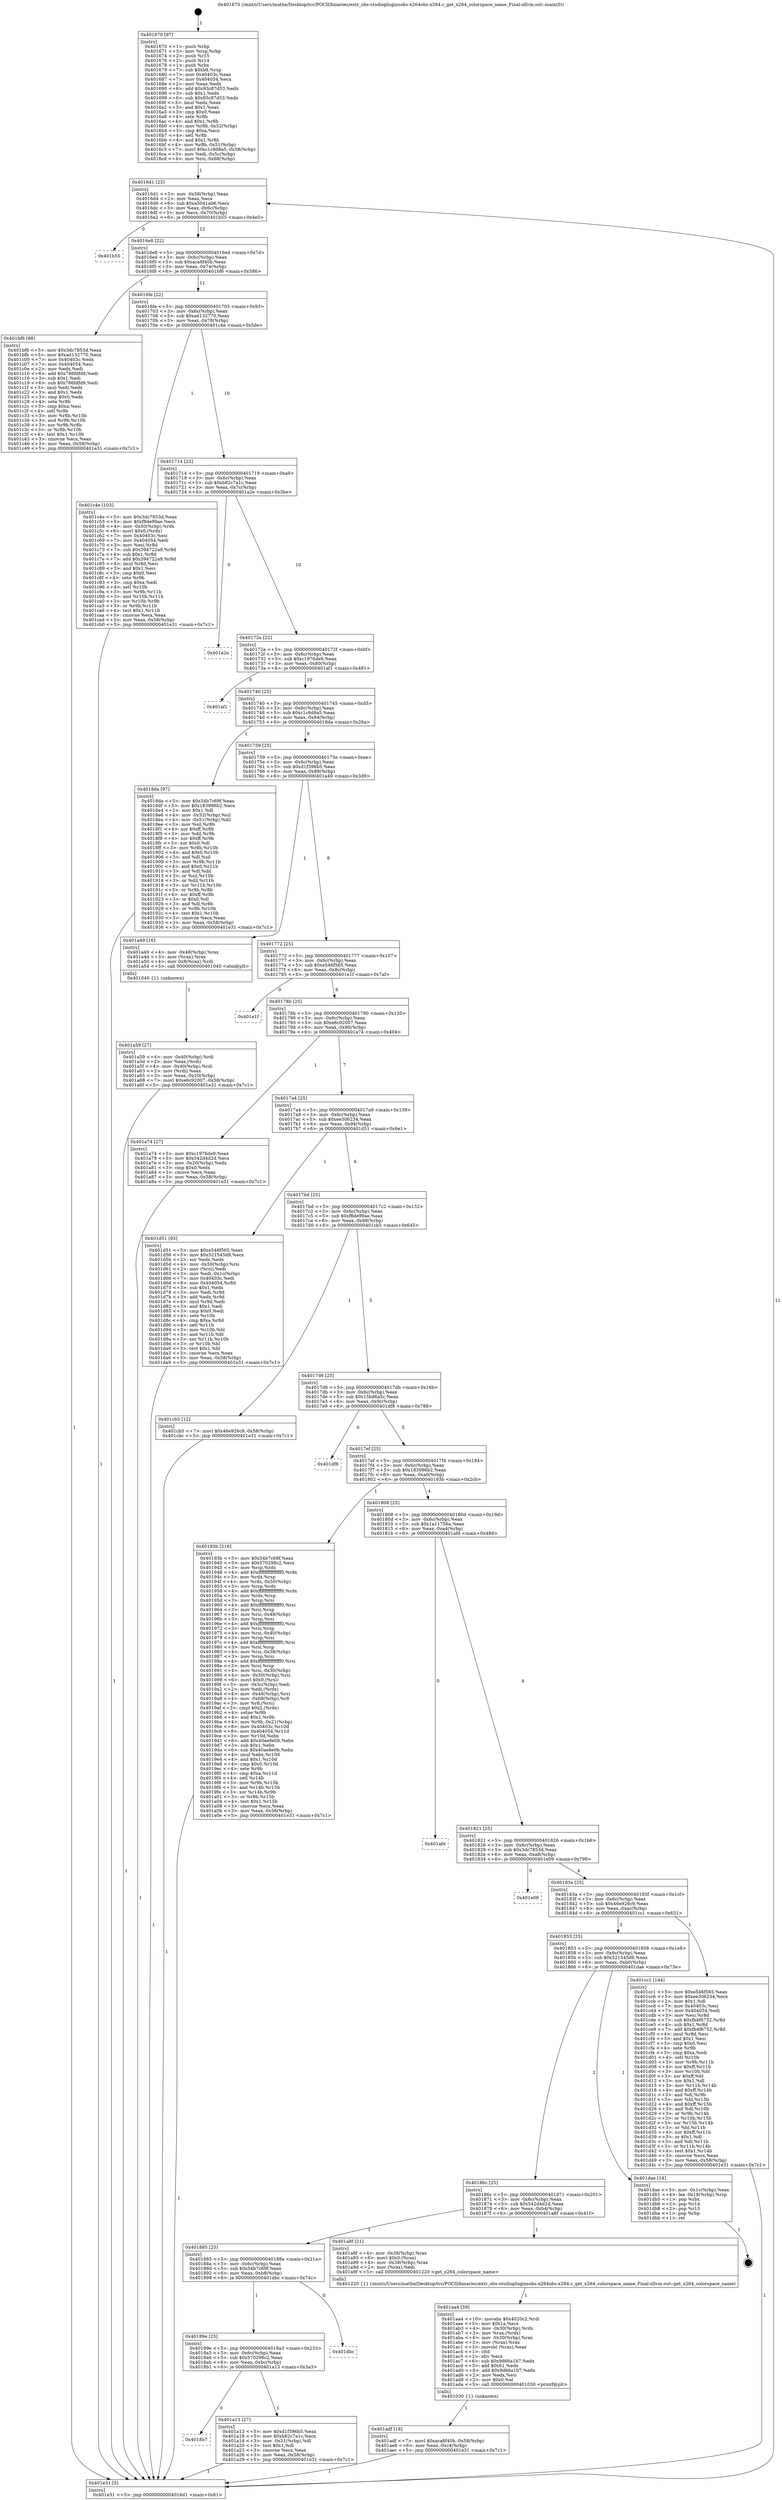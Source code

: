 digraph "0x401670" {
  label = "0x401670 (/mnt/c/Users/mathe/Desktop/tcc/POCII/binaries/extr_obs-studiopluginsobs-x264obs-x264.c_get_x264_colorspace_name_Final-ollvm.out::main(0))"
  labelloc = "t"
  node[shape=record]

  Entry [label="",width=0.3,height=0.3,shape=circle,fillcolor=black,style=filled]
  "0x4016d1" [label="{
     0x4016d1 [23]\l
     | [instrs]\l
     &nbsp;&nbsp;0x4016d1 \<+3\>: mov -0x58(%rbp),%eax\l
     &nbsp;&nbsp;0x4016d4 \<+2\>: mov %eax,%ecx\l
     &nbsp;&nbsp;0x4016d6 \<+6\>: sub $0xa5041a06,%ecx\l
     &nbsp;&nbsp;0x4016dc \<+3\>: mov %eax,-0x6c(%rbp)\l
     &nbsp;&nbsp;0x4016df \<+3\>: mov %ecx,-0x70(%rbp)\l
     &nbsp;&nbsp;0x4016e2 \<+6\>: je 0000000000401b55 \<main+0x4e5\>\l
  }"]
  "0x401b55" [label="{
     0x401b55\l
  }", style=dashed]
  "0x4016e8" [label="{
     0x4016e8 [22]\l
     | [instrs]\l
     &nbsp;&nbsp;0x4016e8 \<+5\>: jmp 00000000004016ed \<main+0x7d\>\l
     &nbsp;&nbsp;0x4016ed \<+3\>: mov -0x6c(%rbp),%eax\l
     &nbsp;&nbsp;0x4016f0 \<+5\>: sub $0xaca8f40b,%eax\l
     &nbsp;&nbsp;0x4016f5 \<+3\>: mov %eax,-0x74(%rbp)\l
     &nbsp;&nbsp;0x4016f8 \<+6\>: je 0000000000401bf6 \<main+0x586\>\l
  }"]
  Exit [label="",width=0.3,height=0.3,shape=circle,fillcolor=black,style=filled,peripheries=2]
  "0x401bf6" [label="{
     0x401bf6 [88]\l
     | [instrs]\l
     &nbsp;&nbsp;0x401bf6 \<+5\>: mov $0x3dc7853d,%eax\l
     &nbsp;&nbsp;0x401bfb \<+5\>: mov $0xad132770,%ecx\l
     &nbsp;&nbsp;0x401c00 \<+7\>: mov 0x40403c,%edx\l
     &nbsp;&nbsp;0x401c07 \<+7\>: mov 0x404054,%esi\l
     &nbsp;&nbsp;0x401c0e \<+2\>: mov %edx,%edi\l
     &nbsp;&nbsp;0x401c10 \<+6\>: add $0x786fdfd9,%edi\l
     &nbsp;&nbsp;0x401c16 \<+3\>: sub $0x1,%edi\l
     &nbsp;&nbsp;0x401c19 \<+6\>: sub $0x786fdfd9,%edi\l
     &nbsp;&nbsp;0x401c1f \<+3\>: imul %edi,%edx\l
     &nbsp;&nbsp;0x401c22 \<+3\>: and $0x1,%edx\l
     &nbsp;&nbsp;0x401c25 \<+3\>: cmp $0x0,%edx\l
     &nbsp;&nbsp;0x401c28 \<+4\>: sete %r8b\l
     &nbsp;&nbsp;0x401c2c \<+3\>: cmp $0xa,%esi\l
     &nbsp;&nbsp;0x401c2f \<+4\>: setl %r9b\l
     &nbsp;&nbsp;0x401c33 \<+3\>: mov %r8b,%r10b\l
     &nbsp;&nbsp;0x401c36 \<+3\>: and %r9b,%r10b\l
     &nbsp;&nbsp;0x401c39 \<+3\>: xor %r9b,%r8b\l
     &nbsp;&nbsp;0x401c3c \<+3\>: or %r8b,%r10b\l
     &nbsp;&nbsp;0x401c3f \<+4\>: test $0x1,%r10b\l
     &nbsp;&nbsp;0x401c43 \<+3\>: cmovne %ecx,%eax\l
     &nbsp;&nbsp;0x401c46 \<+3\>: mov %eax,-0x58(%rbp)\l
     &nbsp;&nbsp;0x401c49 \<+5\>: jmp 0000000000401e31 \<main+0x7c1\>\l
  }"]
  "0x4016fe" [label="{
     0x4016fe [22]\l
     | [instrs]\l
     &nbsp;&nbsp;0x4016fe \<+5\>: jmp 0000000000401703 \<main+0x93\>\l
     &nbsp;&nbsp;0x401703 \<+3\>: mov -0x6c(%rbp),%eax\l
     &nbsp;&nbsp;0x401706 \<+5\>: sub $0xad132770,%eax\l
     &nbsp;&nbsp;0x40170b \<+3\>: mov %eax,-0x78(%rbp)\l
     &nbsp;&nbsp;0x40170e \<+6\>: je 0000000000401c4e \<main+0x5de\>\l
  }"]
  "0x401adf" [label="{
     0x401adf [18]\l
     | [instrs]\l
     &nbsp;&nbsp;0x401adf \<+7\>: movl $0xaca8f40b,-0x58(%rbp)\l
     &nbsp;&nbsp;0x401ae6 \<+6\>: mov %eax,-0xc4(%rbp)\l
     &nbsp;&nbsp;0x401aec \<+5\>: jmp 0000000000401e31 \<main+0x7c1\>\l
  }"]
  "0x401c4e" [label="{
     0x401c4e [103]\l
     | [instrs]\l
     &nbsp;&nbsp;0x401c4e \<+5\>: mov $0x3dc7853d,%eax\l
     &nbsp;&nbsp;0x401c53 \<+5\>: mov $0xf8de99ae,%ecx\l
     &nbsp;&nbsp;0x401c58 \<+4\>: mov -0x50(%rbp),%rdx\l
     &nbsp;&nbsp;0x401c5c \<+6\>: movl $0x0,(%rdx)\l
     &nbsp;&nbsp;0x401c62 \<+7\>: mov 0x40403c,%esi\l
     &nbsp;&nbsp;0x401c69 \<+7\>: mov 0x404054,%edi\l
     &nbsp;&nbsp;0x401c70 \<+3\>: mov %esi,%r8d\l
     &nbsp;&nbsp;0x401c73 \<+7\>: sub $0x394722a9,%r8d\l
     &nbsp;&nbsp;0x401c7a \<+4\>: sub $0x1,%r8d\l
     &nbsp;&nbsp;0x401c7e \<+7\>: add $0x394722a9,%r8d\l
     &nbsp;&nbsp;0x401c85 \<+4\>: imul %r8d,%esi\l
     &nbsp;&nbsp;0x401c89 \<+3\>: and $0x1,%esi\l
     &nbsp;&nbsp;0x401c8c \<+3\>: cmp $0x0,%esi\l
     &nbsp;&nbsp;0x401c8f \<+4\>: sete %r9b\l
     &nbsp;&nbsp;0x401c93 \<+3\>: cmp $0xa,%edi\l
     &nbsp;&nbsp;0x401c96 \<+4\>: setl %r10b\l
     &nbsp;&nbsp;0x401c9a \<+3\>: mov %r9b,%r11b\l
     &nbsp;&nbsp;0x401c9d \<+3\>: and %r10b,%r11b\l
     &nbsp;&nbsp;0x401ca0 \<+3\>: xor %r10b,%r9b\l
     &nbsp;&nbsp;0x401ca3 \<+3\>: or %r9b,%r11b\l
     &nbsp;&nbsp;0x401ca6 \<+4\>: test $0x1,%r11b\l
     &nbsp;&nbsp;0x401caa \<+3\>: cmovne %ecx,%eax\l
     &nbsp;&nbsp;0x401cad \<+3\>: mov %eax,-0x58(%rbp)\l
     &nbsp;&nbsp;0x401cb0 \<+5\>: jmp 0000000000401e31 \<main+0x7c1\>\l
  }"]
  "0x401714" [label="{
     0x401714 [22]\l
     | [instrs]\l
     &nbsp;&nbsp;0x401714 \<+5\>: jmp 0000000000401719 \<main+0xa9\>\l
     &nbsp;&nbsp;0x401719 \<+3\>: mov -0x6c(%rbp),%eax\l
     &nbsp;&nbsp;0x40171c \<+5\>: sub $0xb82c7a1c,%eax\l
     &nbsp;&nbsp;0x401721 \<+3\>: mov %eax,-0x7c(%rbp)\l
     &nbsp;&nbsp;0x401724 \<+6\>: je 0000000000401a2e \<main+0x3be\>\l
  }"]
  "0x401aa4" [label="{
     0x401aa4 [59]\l
     | [instrs]\l
     &nbsp;&nbsp;0x401aa4 \<+10\>: movabs $0x4020c2,%rdi\l
     &nbsp;&nbsp;0x401aae \<+5\>: mov $0x1a,%ecx\l
     &nbsp;&nbsp;0x401ab3 \<+4\>: mov -0x30(%rbp),%rdx\l
     &nbsp;&nbsp;0x401ab7 \<+3\>: mov %rax,(%rdx)\l
     &nbsp;&nbsp;0x401aba \<+4\>: mov -0x30(%rbp),%rax\l
     &nbsp;&nbsp;0x401abe \<+3\>: mov (%rax),%rax\l
     &nbsp;&nbsp;0x401ac1 \<+3\>: movsbl (%rax),%eax\l
     &nbsp;&nbsp;0x401ac4 \<+1\>: cltd\l
     &nbsp;&nbsp;0x401ac5 \<+2\>: idiv %ecx\l
     &nbsp;&nbsp;0x401ac7 \<+6\>: sub $0x9d66a1b7,%edx\l
     &nbsp;&nbsp;0x401acd \<+3\>: add $0x61,%edx\l
     &nbsp;&nbsp;0x401ad0 \<+6\>: add $0x9d66a1b7,%edx\l
     &nbsp;&nbsp;0x401ad6 \<+2\>: mov %edx,%esi\l
     &nbsp;&nbsp;0x401ad8 \<+2\>: mov $0x0,%al\l
     &nbsp;&nbsp;0x401ada \<+5\>: call 0000000000401030 \<printf@plt\>\l
     | [calls]\l
     &nbsp;&nbsp;0x401030 \{1\} (unknown)\l
  }"]
  "0x401a2e" [label="{
     0x401a2e\l
  }", style=dashed]
  "0x40172a" [label="{
     0x40172a [22]\l
     | [instrs]\l
     &nbsp;&nbsp;0x40172a \<+5\>: jmp 000000000040172f \<main+0xbf\>\l
     &nbsp;&nbsp;0x40172f \<+3\>: mov -0x6c(%rbp),%eax\l
     &nbsp;&nbsp;0x401732 \<+5\>: sub $0xc1976de9,%eax\l
     &nbsp;&nbsp;0x401737 \<+3\>: mov %eax,-0x80(%rbp)\l
     &nbsp;&nbsp;0x40173a \<+6\>: je 0000000000401af1 \<main+0x481\>\l
  }"]
  "0x401a59" [label="{
     0x401a59 [27]\l
     | [instrs]\l
     &nbsp;&nbsp;0x401a59 \<+4\>: mov -0x40(%rbp),%rdi\l
     &nbsp;&nbsp;0x401a5d \<+2\>: mov %eax,(%rdi)\l
     &nbsp;&nbsp;0x401a5f \<+4\>: mov -0x40(%rbp),%rdi\l
     &nbsp;&nbsp;0x401a63 \<+2\>: mov (%rdi),%eax\l
     &nbsp;&nbsp;0x401a65 \<+3\>: mov %eax,-0x20(%rbp)\l
     &nbsp;&nbsp;0x401a68 \<+7\>: movl $0xe6c92007,-0x58(%rbp)\l
     &nbsp;&nbsp;0x401a6f \<+5\>: jmp 0000000000401e31 \<main+0x7c1\>\l
  }"]
  "0x401af1" [label="{
     0x401af1\l
  }", style=dashed]
  "0x401740" [label="{
     0x401740 [25]\l
     | [instrs]\l
     &nbsp;&nbsp;0x401740 \<+5\>: jmp 0000000000401745 \<main+0xd5\>\l
     &nbsp;&nbsp;0x401745 \<+3\>: mov -0x6c(%rbp),%eax\l
     &nbsp;&nbsp;0x401748 \<+5\>: sub $0xc1c9d8a5,%eax\l
     &nbsp;&nbsp;0x40174d \<+6\>: mov %eax,-0x84(%rbp)\l
     &nbsp;&nbsp;0x401753 \<+6\>: je 00000000004018da \<main+0x26a\>\l
  }"]
  "0x4018b7" [label="{
     0x4018b7\l
  }", style=dashed]
  "0x4018da" [label="{
     0x4018da [97]\l
     | [instrs]\l
     &nbsp;&nbsp;0x4018da \<+5\>: mov $0x54b7c69f,%eax\l
     &nbsp;&nbsp;0x4018df \<+5\>: mov $0x183996b2,%ecx\l
     &nbsp;&nbsp;0x4018e4 \<+2\>: mov $0x1,%dl\l
     &nbsp;&nbsp;0x4018e6 \<+4\>: mov -0x52(%rbp),%sil\l
     &nbsp;&nbsp;0x4018ea \<+4\>: mov -0x51(%rbp),%dil\l
     &nbsp;&nbsp;0x4018ee \<+3\>: mov %sil,%r8b\l
     &nbsp;&nbsp;0x4018f1 \<+4\>: xor $0xff,%r8b\l
     &nbsp;&nbsp;0x4018f5 \<+3\>: mov %dil,%r9b\l
     &nbsp;&nbsp;0x4018f8 \<+4\>: xor $0xff,%r9b\l
     &nbsp;&nbsp;0x4018fc \<+3\>: xor $0x0,%dl\l
     &nbsp;&nbsp;0x4018ff \<+3\>: mov %r8b,%r10b\l
     &nbsp;&nbsp;0x401902 \<+4\>: and $0x0,%r10b\l
     &nbsp;&nbsp;0x401906 \<+3\>: and %dl,%sil\l
     &nbsp;&nbsp;0x401909 \<+3\>: mov %r9b,%r11b\l
     &nbsp;&nbsp;0x40190c \<+4\>: and $0x0,%r11b\l
     &nbsp;&nbsp;0x401910 \<+3\>: and %dl,%dil\l
     &nbsp;&nbsp;0x401913 \<+3\>: or %sil,%r10b\l
     &nbsp;&nbsp;0x401916 \<+3\>: or %dil,%r11b\l
     &nbsp;&nbsp;0x401919 \<+3\>: xor %r11b,%r10b\l
     &nbsp;&nbsp;0x40191c \<+3\>: or %r9b,%r8b\l
     &nbsp;&nbsp;0x40191f \<+4\>: xor $0xff,%r8b\l
     &nbsp;&nbsp;0x401923 \<+3\>: or $0x0,%dl\l
     &nbsp;&nbsp;0x401926 \<+3\>: and %dl,%r8b\l
     &nbsp;&nbsp;0x401929 \<+3\>: or %r8b,%r10b\l
     &nbsp;&nbsp;0x40192c \<+4\>: test $0x1,%r10b\l
     &nbsp;&nbsp;0x401930 \<+3\>: cmovne %ecx,%eax\l
     &nbsp;&nbsp;0x401933 \<+3\>: mov %eax,-0x58(%rbp)\l
     &nbsp;&nbsp;0x401936 \<+5\>: jmp 0000000000401e31 \<main+0x7c1\>\l
  }"]
  "0x401759" [label="{
     0x401759 [25]\l
     | [instrs]\l
     &nbsp;&nbsp;0x401759 \<+5\>: jmp 000000000040175e \<main+0xee\>\l
     &nbsp;&nbsp;0x40175e \<+3\>: mov -0x6c(%rbp),%eax\l
     &nbsp;&nbsp;0x401761 \<+5\>: sub $0xd1f396b5,%eax\l
     &nbsp;&nbsp;0x401766 \<+6\>: mov %eax,-0x88(%rbp)\l
     &nbsp;&nbsp;0x40176c \<+6\>: je 0000000000401a49 \<main+0x3d9\>\l
  }"]
  "0x401e31" [label="{
     0x401e31 [5]\l
     | [instrs]\l
     &nbsp;&nbsp;0x401e31 \<+5\>: jmp 00000000004016d1 \<main+0x61\>\l
  }"]
  "0x401670" [label="{
     0x401670 [97]\l
     | [instrs]\l
     &nbsp;&nbsp;0x401670 \<+1\>: push %rbp\l
     &nbsp;&nbsp;0x401671 \<+3\>: mov %rsp,%rbp\l
     &nbsp;&nbsp;0x401674 \<+2\>: push %r15\l
     &nbsp;&nbsp;0x401676 \<+2\>: push %r14\l
     &nbsp;&nbsp;0x401678 \<+1\>: push %rbx\l
     &nbsp;&nbsp;0x401679 \<+7\>: sub $0xb8,%rsp\l
     &nbsp;&nbsp;0x401680 \<+7\>: mov 0x40403c,%eax\l
     &nbsp;&nbsp;0x401687 \<+7\>: mov 0x404054,%ecx\l
     &nbsp;&nbsp;0x40168e \<+2\>: mov %eax,%edx\l
     &nbsp;&nbsp;0x401690 \<+6\>: add $0x93c87d53,%edx\l
     &nbsp;&nbsp;0x401696 \<+3\>: sub $0x1,%edx\l
     &nbsp;&nbsp;0x401699 \<+6\>: sub $0x93c87d53,%edx\l
     &nbsp;&nbsp;0x40169f \<+3\>: imul %edx,%eax\l
     &nbsp;&nbsp;0x4016a2 \<+3\>: and $0x1,%eax\l
     &nbsp;&nbsp;0x4016a5 \<+3\>: cmp $0x0,%eax\l
     &nbsp;&nbsp;0x4016a8 \<+4\>: sete %r8b\l
     &nbsp;&nbsp;0x4016ac \<+4\>: and $0x1,%r8b\l
     &nbsp;&nbsp;0x4016b0 \<+4\>: mov %r8b,-0x52(%rbp)\l
     &nbsp;&nbsp;0x4016b4 \<+3\>: cmp $0xa,%ecx\l
     &nbsp;&nbsp;0x4016b7 \<+4\>: setl %r8b\l
     &nbsp;&nbsp;0x4016bb \<+4\>: and $0x1,%r8b\l
     &nbsp;&nbsp;0x4016bf \<+4\>: mov %r8b,-0x51(%rbp)\l
     &nbsp;&nbsp;0x4016c3 \<+7\>: movl $0xc1c9d8a5,-0x58(%rbp)\l
     &nbsp;&nbsp;0x4016ca \<+3\>: mov %edi,-0x5c(%rbp)\l
     &nbsp;&nbsp;0x4016cd \<+4\>: mov %rsi,-0x68(%rbp)\l
  }"]
  "0x401a13" [label="{
     0x401a13 [27]\l
     | [instrs]\l
     &nbsp;&nbsp;0x401a13 \<+5\>: mov $0xd1f396b5,%eax\l
     &nbsp;&nbsp;0x401a18 \<+5\>: mov $0xb82c7a1c,%ecx\l
     &nbsp;&nbsp;0x401a1d \<+3\>: mov -0x21(%rbp),%dl\l
     &nbsp;&nbsp;0x401a20 \<+3\>: test $0x1,%dl\l
     &nbsp;&nbsp;0x401a23 \<+3\>: cmovne %ecx,%eax\l
     &nbsp;&nbsp;0x401a26 \<+3\>: mov %eax,-0x58(%rbp)\l
     &nbsp;&nbsp;0x401a29 \<+5\>: jmp 0000000000401e31 \<main+0x7c1\>\l
  }"]
  "0x401a49" [label="{
     0x401a49 [16]\l
     | [instrs]\l
     &nbsp;&nbsp;0x401a49 \<+4\>: mov -0x48(%rbp),%rax\l
     &nbsp;&nbsp;0x401a4d \<+3\>: mov (%rax),%rax\l
     &nbsp;&nbsp;0x401a50 \<+4\>: mov 0x8(%rax),%rdi\l
     &nbsp;&nbsp;0x401a54 \<+5\>: call 0000000000401040 \<atoi@plt\>\l
     | [calls]\l
     &nbsp;&nbsp;0x401040 \{1\} (unknown)\l
  }"]
  "0x401772" [label="{
     0x401772 [25]\l
     | [instrs]\l
     &nbsp;&nbsp;0x401772 \<+5\>: jmp 0000000000401777 \<main+0x107\>\l
     &nbsp;&nbsp;0x401777 \<+3\>: mov -0x6c(%rbp),%eax\l
     &nbsp;&nbsp;0x40177a \<+5\>: sub $0xe546f565,%eax\l
     &nbsp;&nbsp;0x40177f \<+6\>: mov %eax,-0x8c(%rbp)\l
     &nbsp;&nbsp;0x401785 \<+6\>: je 0000000000401e1f \<main+0x7af\>\l
  }"]
  "0x40189e" [label="{
     0x40189e [25]\l
     | [instrs]\l
     &nbsp;&nbsp;0x40189e \<+5\>: jmp 00000000004018a3 \<main+0x233\>\l
     &nbsp;&nbsp;0x4018a3 \<+3\>: mov -0x6c(%rbp),%eax\l
     &nbsp;&nbsp;0x4018a6 \<+5\>: sub $0x570298c2,%eax\l
     &nbsp;&nbsp;0x4018ab \<+6\>: mov %eax,-0xbc(%rbp)\l
     &nbsp;&nbsp;0x4018b1 \<+6\>: je 0000000000401a13 \<main+0x3a3\>\l
  }"]
  "0x401e1f" [label="{
     0x401e1f\l
  }", style=dashed]
  "0x40178b" [label="{
     0x40178b [25]\l
     | [instrs]\l
     &nbsp;&nbsp;0x40178b \<+5\>: jmp 0000000000401790 \<main+0x120\>\l
     &nbsp;&nbsp;0x401790 \<+3\>: mov -0x6c(%rbp),%eax\l
     &nbsp;&nbsp;0x401793 \<+5\>: sub $0xe6c92007,%eax\l
     &nbsp;&nbsp;0x401798 \<+6\>: mov %eax,-0x90(%rbp)\l
     &nbsp;&nbsp;0x40179e \<+6\>: je 0000000000401a74 \<main+0x404\>\l
  }"]
  "0x401dbc" [label="{
     0x401dbc\l
  }", style=dashed]
  "0x401a74" [label="{
     0x401a74 [27]\l
     | [instrs]\l
     &nbsp;&nbsp;0x401a74 \<+5\>: mov $0xc1976de9,%eax\l
     &nbsp;&nbsp;0x401a79 \<+5\>: mov $0x542d4d2d,%ecx\l
     &nbsp;&nbsp;0x401a7e \<+3\>: mov -0x20(%rbp),%edx\l
     &nbsp;&nbsp;0x401a81 \<+3\>: cmp $0x0,%edx\l
     &nbsp;&nbsp;0x401a84 \<+3\>: cmove %ecx,%eax\l
     &nbsp;&nbsp;0x401a87 \<+3\>: mov %eax,-0x58(%rbp)\l
     &nbsp;&nbsp;0x401a8a \<+5\>: jmp 0000000000401e31 \<main+0x7c1\>\l
  }"]
  "0x4017a4" [label="{
     0x4017a4 [25]\l
     | [instrs]\l
     &nbsp;&nbsp;0x4017a4 \<+5\>: jmp 00000000004017a9 \<main+0x139\>\l
     &nbsp;&nbsp;0x4017a9 \<+3\>: mov -0x6c(%rbp),%eax\l
     &nbsp;&nbsp;0x4017ac \<+5\>: sub $0xee306234,%eax\l
     &nbsp;&nbsp;0x4017b1 \<+6\>: mov %eax,-0x94(%rbp)\l
     &nbsp;&nbsp;0x4017b7 \<+6\>: je 0000000000401d51 \<main+0x6e1\>\l
  }"]
  "0x401885" [label="{
     0x401885 [25]\l
     | [instrs]\l
     &nbsp;&nbsp;0x401885 \<+5\>: jmp 000000000040188a \<main+0x21a\>\l
     &nbsp;&nbsp;0x40188a \<+3\>: mov -0x6c(%rbp),%eax\l
     &nbsp;&nbsp;0x40188d \<+5\>: sub $0x54b7c69f,%eax\l
     &nbsp;&nbsp;0x401892 \<+6\>: mov %eax,-0xb8(%rbp)\l
     &nbsp;&nbsp;0x401898 \<+6\>: je 0000000000401dbc \<main+0x74c\>\l
  }"]
  "0x401d51" [label="{
     0x401d51 [93]\l
     | [instrs]\l
     &nbsp;&nbsp;0x401d51 \<+5\>: mov $0xe546f565,%eax\l
     &nbsp;&nbsp;0x401d56 \<+5\>: mov $0x521545d9,%ecx\l
     &nbsp;&nbsp;0x401d5b \<+2\>: xor %edx,%edx\l
     &nbsp;&nbsp;0x401d5d \<+4\>: mov -0x50(%rbp),%rsi\l
     &nbsp;&nbsp;0x401d61 \<+2\>: mov (%rsi),%edi\l
     &nbsp;&nbsp;0x401d63 \<+3\>: mov %edi,-0x1c(%rbp)\l
     &nbsp;&nbsp;0x401d66 \<+7\>: mov 0x40403c,%edi\l
     &nbsp;&nbsp;0x401d6d \<+8\>: mov 0x404054,%r8d\l
     &nbsp;&nbsp;0x401d75 \<+3\>: sub $0x1,%edx\l
     &nbsp;&nbsp;0x401d78 \<+3\>: mov %edi,%r9d\l
     &nbsp;&nbsp;0x401d7b \<+3\>: add %edx,%r9d\l
     &nbsp;&nbsp;0x401d7e \<+4\>: imul %r9d,%edi\l
     &nbsp;&nbsp;0x401d82 \<+3\>: and $0x1,%edi\l
     &nbsp;&nbsp;0x401d85 \<+3\>: cmp $0x0,%edi\l
     &nbsp;&nbsp;0x401d88 \<+4\>: sete %r10b\l
     &nbsp;&nbsp;0x401d8c \<+4\>: cmp $0xa,%r8d\l
     &nbsp;&nbsp;0x401d90 \<+4\>: setl %r11b\l
     &nbsp;&nbsp;0x401d94 \<+3\>: mov %r10b,%bl\l
     &nbsp;&nbsp;0x401d97 \<+3\>: and %r11b,%bl\l
     &nbsp;&nbsp;0x401d9a \<+3\>: xor %r11b,%r10b\l
     &nbsp;&nbsp;0x401d9d \<+3\>: or %r10b,%bl\l
     &nbsp;&nbsp;0x401da0 \<+3\>: test $0x1,%bl\l
     &nbsp;&nbsp;0x401da3 \<+3\>: cmovne %ecx,%eax\l
     &nbsp;&nbsp;0x401da6 \<+3\>: mov %eax,-0x58(%rbp)\l
     &nbsp;&nbsp;0x401da9 \<+5\>: jmp 0000000000401e31 \<main+0x7c1\>\l
  }"]
  "0x4017bd" [label="{
     0x4017bd [25]\l
     | [instrs]\l
     &nbsp;&nbsp;0x4017bd \<+5\>: jmp 00000000004017c2 \<main+0x152\>\l
     &nbsp;&nbsp;0x4017c2 \<+3\>: mov -0x6c(%rbp),%eax\l
     &nbsp;&nbsp;0x4017c5 \<+5\>: sub $0xf8de99ae,%eax\l
     &nbsp;&nbsp;0x4017ca \<+6\>: mov %eax,-0x98(%rbp)\l
     &nbsp;&nbsp;0x4017d0 \<+6\>: je 0000000000401cb5 \<main+0x645\>\l
  }"]
  "0x401a8f" [label="{
     0x401a8f [21]\l
     | [instrs]\l
     &nbsp;&nbsp;0x401a8f \<+4\>: mov -0x38(%rbp),%rax\l
     &nbsp;&nbsp;0x401a93 \<+6\>: movl $0x0,(%rax)\l
     &nbsp;&nbsp;0x401a99 \<+4\>: mov -0x38(%rbp),%rax\l
     &nbsp;&nbsp;0x401a9d \<+2\>: mov (%rax),%edi\l
     &nbsp;&nbsp;0x401a9f \<+5\>: call 0000000000401220 \<get_x264_colorspace_name\>\l
     | [calls]\l
     &nbsp;&nbsp;0x401220 \{1\} (/mnt/c/Users/mathe/Desktop/tcc/POCII/binaries/extr_obs-studiopluginsobs-x264obs-x264.c_get_x264_colorspace_name_Final-ollvm.out::get_x264_colorspace_name)\l
  }"]
  "0x401cb5" [label="{
     0x401cb5 [12]\l
     | [instrs]\l
     &nbsp;&nbsp;0x401cb5 \<+7\>: movl $0x46e926c9,-0x58(%rbp)\l
     &nbsp;&nbsp;0x401cbc \<+5\>: jmp 0000000000401e31 \<main+0x7c1\>\l
  }"]
  "0x4017d6" [label="{
     0x4017d6 [25]\l
     | [instrs]\l
     &nbsp;&nbsp;0x4017d6 \<+5\>: jmp 00000000004017db \<main+0x16b\>\l
     &nbsp;&nbsp;0x4017db \<+3\>: mov -0x6c(%rbp),%eax\l
     &nbsp;&nbsp;0x4017de \<+5\>: sub $0x15bd6a5c,%eax\l
     &nbsp;&nbsp;0x4017e3 \<+6\>: mov %eax,-0x9c(%rbp)\l
     &nbsp;&nbsp;0x4017e9 \<+6\>: je 0000000000401df8 \<main+0x788\>\l
  }"]
  "0x40186c" [label="{
     0x40186c [25]\l
     | [instrs]\l
     &nbsp;&nbsp;0x40186c \<+5\>: jmp 0000000000401871 \<main+0x201\>\l
     &nbsp;&nbsp;0x401871 \<+3\>: mov -0x6c(%rbp),%eax\l
     &nbsp;&nbsp;0x401874 \<+5\>: sub $0x542d4d2d,%eax\l
     &nbsp;&nbsp;0x401879 \<+6\>: mov %eax,-0xb4(%rbp)\l
     &nbsp;&nbsp;0x40187f \<+6\>: je 0000000000401a8f \<main+0x41f\>\l
  }"]
  "0x401df8" [label="{
     0x401df8\l
  }", style=dashed]
  "0x4017ef" [label="{
     0x4017ef [25]\l
     | [instrs]\l
     &nbsp;&nbsp;0x4017ef \<+5\>: jmp 00000000004017f4 \<main+0x184\>\l
     &nbsp;&nbsp;0x4017f4 \<+3\>: mov -0x6c(%rbp),%eax\l
     &nbsp;&nbsp;0x4017f7 \<+5\>: sub $0x183996b2,%eax\l
     &nbsp;&nbsp;0x4017fc \<+6\>: mov %eax,-0xa0(%rbp)\l
     &nbsp;&nbsp;0x401802 \<+6\>: je 000000000040193b \<main+0x2cb\>\l
  }"]
  "0x401dae" [label="{
     0x401dae [14]\l
     | [instrs]\l
     &nbsp;&nbsp;0x401dae \<+3\>: mov -0x1c(%rbp),%eax\l
     &nbsp;&nbsp;0x401db1 \<+4\>: lea -0x18(%rbp),%rsp\l
     &nbsp;&nbsp;0x401db5 \<+1\>: pop %rbx\l
     &nbsp;&nbsp;0x401db6 \<+2\>: pop %r14\l
     &nbsp;&nbsp;0x401db8 \<+2\>: pop %r15\l
     &nbsp;&nbsp;0x401dba \<+1\>: pop %rbp\l
     &nbsp;&nbsp;0x401dbb \<+1\>: ret\l
  }"]
  "0x40193b" [label="{
     0x40193b [216]\l
     | [instrs]\l
     &nbsp;&nbsp;0x40193b \<+5\>: mov $0x54b7c69f,%eax\l
     &nbsp;&nbsp;0x401940 \<+5\>: mov $0x570298c2,%ecx\l
     &nbsp;&nbsp;0x401945 \<+3\>: mov %rsp,%rdx\l
     &nbsp;&nbsp;0x401948 \<+4\>: add $0xfffffffffffffff0,%rdx\l
     &nbsp;&nbsp;0x40194c \<+3\>: mov %rdx,%rsp\l
     &nbsp;&nbsp;0x40194f \<+4\>: mov %rdx,-0x50(%rbp)\l
     &nbsp;&nbsp;0x401953 \<+3\>: mov %rsp,%rdx\l
     &nbsp;&nbsp;0x401956 \<+4\>: add $0xfffffffffffffff0,%rdx\l
     &nbsp;&nbsp;0x40195a \<+3\>: mov %rdx,%rsp\l
     &nbsp;&nbsp;0x40195d \<+3\>: mov %rsp,%rsi\l
     &nbsp;&nbsp;0x401960 \<+4\>: add $0xfffffffffffffff0,%rsi\l
     &nbsp;&nbsp;0x401964 \<+3\>: mov %rsi,%rsp\l
     &nbsp;&nbsp;0x401967 \<+4\>: mov %rsi,-0x48(%rbp)\l
     &nbsp;&nbsp;0x40196b \<+3\>: mov %rsp,%rsi\l
     &nbsp;&nbsp;0x40196e \<+4\>: add $0xfffffffffffffff0,%rsi\l
     &nbsp;&nbsp;0x401972 \<+3\>: mov %rsi,%rsp\l
     &nbsp;&nbsp;0x401975 \<+4\>: mov %rsi,-0x40(%rbp)\l
     &nbsp;&nbsp;0x401979 \<+3\>: mov %rsp,%rsi\l
     &nbsp;&nbsp;0x40197c \<+4\>: add $0xfffffffffffffff0,%rsi\l
     &nbsp;&nbsp;0x401980 \<+3\>: mov %rsi,%rsp\l
     &nbsp;&nbsp;0x401983 \<+4\>: mov %rsi,-0x38(%rbp)\l
     &nbsp;&nbsp;0x401987 \<+3\>: mov %rsp,%rsi\l
     &nbsp;&nbsp;0x40198a \<+4\>: add $0xfffffffffffffff0,%rsi\l
     &nbsp;&nbsp;0x40198e \<+3\>: mov %rsi,%rsp\l
     &nbsp;&nbsp;0x401991 \<+4\>: mov %rsi,-0x30(%rbp)\l
     &nbsp;&nbsp;0x401995 \<+4\>: mov -0x50(%rbp),%rsi\l
     &nbsp;&nbsp;0x401999 \<+6\>: movl $0x0,(%rsi)\l
     &nbsp;&nbsp;0x40199f \<+3\>: mov -0x5c(%rbp),%edi\l
     &nbsp;&nbsp;0x4019a2 \<+2\>: mov %edi,(%rdx)\l
     &nbsp;&nbsp;0x4019a4 \<+4\>: mov -0x48(%rbp),%rsi\l
     &nbsp;&nbsp;0x4019a8 \<+4\>: mov -0x68(%rbp),%r8\l
     &nbsp;&nbsp;0x4019ac \<+3\>: mov %r8,(%rsi)\l
     &nbsp;&nbsp;0x4019af \<+3\>: cmpl $0x2,(%rdx)\l
     &nbsp;&nbsp;0x4019b2 \<+4\>: setne %r9b\l
     &nbsp;&nbsp;0x4019b6 \<+4\>: and $0x1,%r9b\l
     &nbsp;&nbsp;0x4019ba \<+4\>: mov %r9b,-0x21(%rbp)\l
     &nbsp;&nbsp;0x4019be \<+8\>: mov 0x40403c,%r10d\l
     &nbsp;&nbsp;0x4019c6 \<+8\>: mov 0x404054,%r11d\l
     &nbsp;&nbsp;0x4019ce \<+3\>: mov %r10d,%ebx\l
     &nbsp;&nbsp;0x4019d1 \<+6\>: add $0x40ae8e0b,%ebx\l
     &nbsp;&nbsp;0x4019d7 \<+3\>: sub $0x1,%ebx\l
     &nbsp;&nbsp;0x4019da \<+6\>: sub $0x40ae8e0b,%ebx\l
     &nbsp;&nbsp;0x4019e0 \<+4\>: imul %ebx,%r10d\l
     &nbsp;&nbsp;0x4019e4 \<+4\>: and $0x1,%r10d\l
     &nbsp;&nbsp;0x4019e8 \<+4\>: cmp $0x0,%r10d\l
     &nbsp;&nbsp;0x4019ec \<+4\>: sete %r9b\l
     &nbsp;&nbsp;0x4019f0 \<+4\>: cmp $0xa,%r11d\l
     &nbsp;&nbsp;0x4019f4 \<+4\>: setl %r14b\l
     &nbsp;&nbsp;0x4019f8 \<+3\>: mov %r9b,%r15b\l
     &nbsp;&nbsp;0x4019fb \<+3\>: and %r14b,%r15b\l
     &nbsp;&nbsp;0x4019fe \<+3\>: xor %r14b,%r9b\l
     &nbsp;&nbsp;0x401a01 \<+3\>: or %r9b,%r15b\l
     &nbsp;&nbsp;0x401a04 \<+4\>: test $0x1,%r15b\l
     &nbsp;&nbsp;0x401a08 \<+3\>: cmovne %ecx,%eax\l
     &nbsp;&nbsp;0x401a0b \<+3\>: mov %eax,-0x58(%rbp)\l
     &nbsp;&nbsp;0x401a0e \<+5\>: jmp 0000000000401e31 \<main+0x7c1\>\l
  }"]
  "0x401808" [label="{
     0x401808 [25]\l
     | [instrs]\l
     &nbsp;&nbsp;0x401808 \<+5\>: jmp 000000000040180d \<main+0x19d\>\l
     &nbsp;&nbsp;0x40180d \<+3\>: mov -0x6c(%rbp),%eax\l
     &nbsp;&nbsp;0x401810 \<+5\>: sub $0x1a11756a,%eax\l
     &nbsp;&nbsp;0x401815 \<+6\>: mov %eax,-0xa4(%rbp)\l
     &nbsp;&nbsp;0x40181b \<+6\>: je 0000000000401afd \<main+0x48d\>\l
  }"]
  "0x401853" [label="{
     0x401853 [25]\l
     | [instrs]\l
     &nbsp;&nbsp;0x401853 \<+5\>: jmp 0000000000401858 \<main+0x1e8\>\l
     &nbsp;&nbsp;0x401858 \<+3\>: mov -0x6c(%rbp),%eax\l
     &nbsp;&nbsp;0x40185b \<+5\>: sub $0x521545d9,%eax\l
     &nbsp;&nbsp;0x401860 \<+6\>: mov %eax,-0xb0(%rbp)\l
     &nbsp;&nbsp;0x401866 \<+6\>: je 0000000000401dae \<main+0x73e\>\l
  }"]
  "0x401afd" [label="{
     0x401afd\l
  }", style=dashed]
  "0x401821" [label="{
     0x401821 [25]\l
     | [instrs]\l
     &nbsp;&nbsp;0x401821 \<+5\>: jmp 0000000000401826 \<main+0x1b6\>\l
     &nbsp;&nbsp;0x401826 \<+3\>: mov -0x6c(%rbp),%eax\l
     &nbsp;&nbsp;0x401829 \<+5\>: sub $0x3dc7853d,%eax\l
     &nbsp;&nbsp;0x40182e \<+6\>: mov %eax,-0xa8(%rbp)\l
     &nbsp;&nbsp;0x401834 \<+6\>: je 0000000000401e09 \<main+0x799\>\l
  }"]
  "0x401cc1" [label="{
     0x401cc1 [144]\l
     | [instrs]\l
     &nbsp;&nbsp;0x401cc1 \<+5\>: mov $0xe546f565,%eax\l
     &nbsp;&nbsp;0x401cc6 \<+5\>: mov $0xee306234,%ecx\l
     &nbsp;&nbsp;0x401ccb \<+2\>: mov $0x1,%dl\l
     &nbsp;&nbsp;0x401ccd \<+7\>: mov 0x40403c,%esi\l
     &nbsp;&nbsp;0x401cd4 \<+7\>: mov 0x404054,%edi\l
     &nbsp;&nbsp;0x401cdb \<+3\>: mov %esi,%r8d\l
     &nbsp;&nbsp;0x401cde \<+7\>: sub $0xfb4f6752,%r8d\l
     &nbsp;&nbsp;0x401ce5 \<+4\>: sub $0x1,%r8d\l
     &nbsp;&nbsp;0x401ce9 \<+7\>: add $0xfb4f6752,%r8d\l
     &nbsp;&nbsp;0x401cf0 \<+4\>: imul %r8d,%esi\l
     &nbsp;&nbsp;0x401cf4 \<+3\>: and $0x1,%esi\l
     &nbsp;&nbsp;0x401cf7 \<+3\>: cmp $0x0,%esi\l
     &nbsp;&nbsp;0x401cfa \<+4\>: sete %r9b\l
     &nbsp;&nbsp;0x401cfe \<+3\>: cmp $0xa,%edi\l
     &nbsp;&nbsp;0x401d01 \<+4\>: setl %r10b\l
     &nbsp;&nbsp;0x401d05 \<+3\>: mov %r9b,%r11b\l
     &nbsp;&nbsp;0x401d08 \<+4\>: xor $0xff,%r11b\l
     &nbsp;&nbsp;0x401d0c \<+3\>: mov %r10b,%bl\l
     &nbsp;&nbsp;0x401d0f \<+3\>: xor $0xff,%bl\l
     &nbsp;&nbsp;0x401d12 \<+3\>: xor $0x1,%dl\l
     &nbsp;&nbsp;0x401d15 \<+3\>: mov %r11b,%r14b\l
     &nbsp;&nbsp;0x401d18 \<+4\>: and $0xff,%r14b\l
     &nbsp;&nbsp;0x401d1c \<+3\>: and %dl,%r9b\l
     &nbsp;&nbsp;0x401d1f \<+3\>: mov %bl,%r15b\l
     &nbsp;&nbsp;0x401d22 \<+4\>: and $0xff,%r15b\l
     &nbsp;&nbsp;0x401d26 \<+3\>: and %dl,%r10b\l
     &nbsp;&nbsp;0x401d29 \<+3\>: or %r9b,%r14b\l
     &nbsp;&nbsp;0x401d2c \<+3\>: or %r10b,%r15b\l
     &nbsp;&nbsp;0x401d2f \<+3\>: xor %r15b,%r14b\l
     &nbsp;&nbsp;0x401d32 \<+3\>: or %bl,%r11b\l
     &nbsp;&nbsp;0x401d35 \<+4\>: xor $0xff,%r11b\l
     &nbsp;&nbsp;0x401d39 \<+3\>: or $0x1,%dl\l
     &nbsp;&nbsp;0x401d3c \<+3\>: and %dl,%r11b\l
     &nbsp;&nbsp;0x401d3f \<+3\>: or %r11b,%r14b\l
     &nbsp;&nbsp;0x401d42 \<+4\>: test $0x1,%r14b\l
     &nbsp;&nbsp;0x401d46 \<+3\>: cmovne %ecx,%eax\l
     &nbsp;&nbsp;0x401d49 \<+3\>: mov %eax,-0x58(%rbp)\l
     &nbsp;&nbsp;0x401d4c \<+5\>: jmp 0000000000401e31 \<main+0x7c1\>\l
  }"]
  "0x401e09" [label="{
     0x401e09\l
  }", style=dashed]
  "0x40183a" [label="{
     0x40183a [25]\l
     | [instrs]\l
     &nbsp;&nbsp;0x40183a \<+5\>: jmp 000000000040183f \<main+0x1cf\>\l
     &nbsp;&nbsp;0x40183f \<+3\>: mov -0x6c(%rbp),%eax\l
     &nbsp;&nbsp;0x401842 \<+5\>: sub $0x46e926c9,%eax\l
     &nbsp;&nbsp;0x401847 \<+6\>: mov %eax,-0xac(%rbp)\l
     &nbsp;&nbsp;0x40184d \<+6\>: je 0000000000401cc1 \<main+0x651\>\l
  }"]
  Entry -> "0x401670" [label=" 1"]
  "0x4016d1" -> "0x401b55" [label=" 0"]
  "0x4016d1" -> "0x4016e8" [label=" 12"]
  "0x401dae" -> Exit [label=" 1"]
  "0x4016e8" -> "0x401bf6" [label=" 1"]
  "0x4016e8" -> "0x4016fe" [label=" 11"]
  "0x401d51" -> "0x401e31" [label=" 1"]
  "0x4016fe" -> "0x401c4e" [label=" 1"]
  "0x4016fe" -> "0x401714" [label=" 10"]
  "0x401cc1" -> "0x401e31" [label=" 1"]
  "0x401714" -> "0x401a2e" [label=" 0"]
  "0x401714" -> "0x40172a" [label=" 10"]
  "0x401cb5" -> "0x401e31" [label=" 1"]
  "0x40172a" -> "0x401af1" [label=" 0"]
  "0x40172a" -> "0x401740" [label=" 10"]
  "0x401c4e" -> "0x401e31" [label=" 1"]
  "0x401740" -> "0x4018da" [label=" 1"]
  "0x401740" -> "0x401759" [label=" 9"]
  "0x4018da" -> "0x401e31" [label=" 1"]
  "0x401670" -> "0x4016d1" [label=" 1"]
  "0x401e31" -> "0x4016d1" [label=" 11"]
  "0x401bf6" -> "0x401e31" [label=" 1"]
  "0x401759" -> "0x401a49" [label=" 1"]
  "0x401759" -> "0x401772" [label=" 8"]
  "0x401adf" -> "0x401e31" [label=" 1"]
  "0x401772" -> "0x401e1f" [label=" 0"]
  "0x401772" -> "0x40178b" [label=" 8"]
  "0x401a8f" -> "0x401aa4" [label=" 1"]
  "0x40178b" -> "0x401a74" [label=" 1"]
  "0x40178b" -> "0x4017a4" [label=" 7"]
  "0x401a74" -> "0x401e31" [label=" 1"]
  "0x4017a4" -> "0x401d51" [label=" 1"]
  "0x4017a4" -> "0x4017bd" [label=" 6"]
  "0x401a49" -> "0x401a59" [label=" 1"]
  "0x4017bd" -> "0x401cb5" [label=" 1"]
  "0x4017bd" -> "0x4017d6" [label=" 5"]
  "0x401a13" -> "0x401e31" [label=" 1"]
  "0x4017d6" -> "0x401df8" [label=" 0"]
  "0x4017d6" -> "0x4017ef" [label=" 5"]
  "0x40189e" -> "0x401a13" [label=" 1"]
  "0x4017ef" -> "0x40193b" [label=" 1"]
  "0x4017ef" -> "0x401808" [label=" 4"]
  "0x40193b" -> "0x401e31" [label=" 1"]
  "0x401aa4" -> "0x401adf" [label=" 1"]
  "0x401808" -> "0x401afd" [label=" 0"]
  "0x401808" -> "0x401821" [label=" 4"]
  "0x401885" -> "0x401dbc" [label=" 0"]
  "0x401821" -> "0x401e09" [label=" 0"]
  "0x401821" -> "0x40183a" [label=" 4"]
  "0x401a59" -> "0x401e31" [label=" 1"]
  "0x40183a" -> "0x401cc1" [label=" 1"]
  "0x40183a" -> "0x401853" [label=" 3"]
  "0x401885" -> "0x40189e" [label=" 1"]
  "0x401853" -> "0x401dae" [label=" 1"]
  "0x401853" -> "0x40186c" [label=" 2"]
  "0x40189e" -> "0x4018b7" [label=" 0"]
  "0x40186c" -> "0x401a8f" [label=" 1"]
  "0x40186c" -> "0x401885" [label=" 1"]
}
